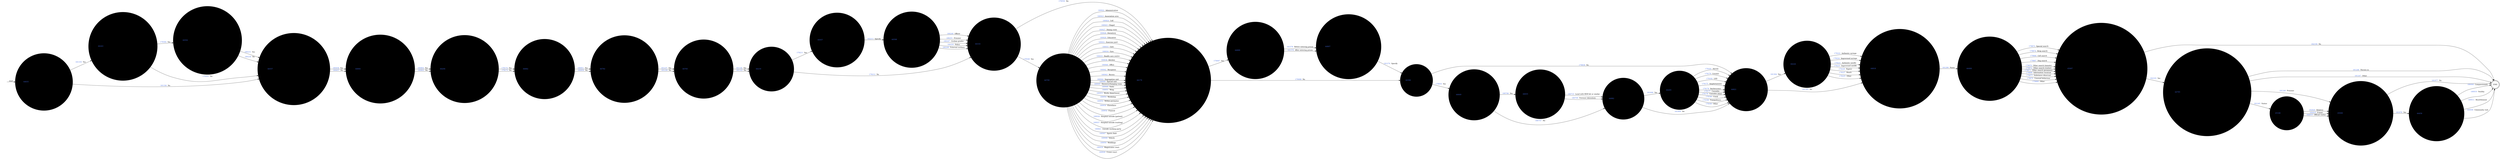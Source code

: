 digraph OLD_DRUGS {
  rankdir=LR;
  node [shape = circle];
  START_NODE [label="", shape=none];
  START_NODE -> 44835 [label = "start"];
  END_NODE [label="END", shape="doublecircle"];
  44179 [label = < <FONT COLOR="royalblue">44179 </FONT> Was a visitor suspected of involvement and arrested by the police? >, style="filled", color="#DDD"];
  44179 -> 44899 [label = < <FONT COLOR="royalblue">179087 </FONT> Yes >, style="filled", color="#DDD"];
  44179 -> 44396 [label = < <FONT COLOR="royalblue">179088 </FONT> No >, style="filled", color="#DDD"];
  44204 [label = < <FONT COLOR="royalblue">44204 </FONT> Is any member of staff facing disciplinary charges? >, style="filled", color="#DDD"];
  44204 -> 44682 [label = < <FONT COLOR="royalblue">179174 </FONT> Yes >, style="filled", color="#DDD"];
  44204 -> 44682 [label = < <FONT COLOR="royalblue">179173 </FONT> No >, style="filled", color="#DDD"];
  44205 [label = < <FONT COLOR="royalblue">44205 </FONT> Describe the drug found >, style="filled", color="#DDD"];
  44205 -> 44821 [label = < <FONT COLOR="royalblue">179181 </FONT> Heroin >, style="filled", color="#DDD"];
  44205 -> 44821 [label = < <FONT COLOR="royalblue">179179 </FONT> Cocaine >, style="filled", color="#DDD"];
  44205 -> 44821 [label = < <FONT COLOR="royalblue">179182 </FONT> LSD >, style="filled", color="#DDD"];
  44205 -> 44821 [label = < <FONT COLOR="royalblue">179175 </FONT> Amphetamines >, style="filled", color="#DDD"];
  44205 -> 44821 [label = < <FONT COLOR="royalblue">179176 </FONT> Barbiturates >, style="filled", color="#DDD"];
  44205 -> 44821 [label = < <FONT COLOR="royalblue">179177 </FONT> Cannabis >, style="filled", color="#DDD"];
  44205 -> 44821 [label = < <FONT COLOR="royalblue">179178 </FONT> Cannabis plant >, style="filled", color="#DDD"];
  44205 -> 44821 [label = < <FONT COLOR="royalblue">179180 </FONT> Crack >, style="filled", color="#DDD"];
  44205 -> 44821 [label = < <FONT COLOR="royalblue">179184 </FONT> Tranquilisers >, style="filled", color="#DDD"];
  44205 -> 44821 [label = < <FONT COLOR="royalblue">179183 </FONT> Other >, style="filled", color="#DDD"];
  44219 [label = < <FONT COLOR="royalblue">44219 </FONT> Was hospitalisation required? >, style="filled", color="#DDD"];
  44219 -> 45057 [label = < <FONT COLOR="royalblue">179211 </FONT> Yes >, style="filled", color="#DDD"];
  44219 -> 44316 [label = < <FONT COLOR="royalblue">179212 </FONT> No >, style="filled", color="#DDD"];
  44224 [label = < <FONT COLOR="royalblue">44224 </FONT> Describe drug equipment found >, style="filled", color="#DDD"];
  44224 -> 44818 [label = < <FONT COLOR="royalblue">179222 </FONT> Authentic syringe >, style="filled", color="#DDD"];
  44224 -> 44818 [label = < <FONT COLOR="royalblue">179224 </FONT> Improvised syringe >, style="filled", color="#DDD"];
  44224 -> 44818 [label = < <FONT COLOR="royalblue">179221 </FONT> Authentic needle >, style="filled", color="#DDD"];
  44224 -> 44818 [label = < <FONT COLOR="royalblue">179223 </FONT> Improvised needle >, style="filled", color="#DDD"];
  44224 -> 44818 [label = < <FONT COLOR="royalblue">179226 </FONT> Pipe(s) >, style="filled", color="#DDD"];
  44224 -> 44818 [label = < <FONT COLOR="royalblue">179227 </FONT> Roach >, style="filled", color="#DDD"];
  44224 -> 44818 [label = < <FONT COLOR="royalblue">179225 </FONT> Other >, style="filled", color="#DDD"];
  44243 [label = < <FONT COLOR="royalblue">44243 </FONT> Is the incident the subject of a police investigation? >, style="filled", color="#DDD"];
  44243 -> 44502 [label = < <FONT COLOR="royalblue">179300 </FONT> Yes >, style="filled", color="#DDD"];
  44243 -> 44557 [label = < <FONT COLOR="royalblue">179301 </FONT> No >, style="filled", color="#DDD"];
  44316 [label = < <FONT COLOR="royalblue">44316 </FONT> Is the location of the incident known? >, style="filled", color="#DDD"];
  44316 -> 44700 [label = < <FONT COLOR="royalblue">179549 </FONT> Yes >, style="filled", color="#DDD"];
  44316 -> 44179 [label = < <FONT COLOR="royalblue">179550 </FONT> No >, style="filled", color="#DDD"];
  44396 [label = < <FONT COLOR="royalblue">44396 </FONT> Was a drug found? >, style="filled", color="#DDD"];
  44396 -> 44649 [label = < <FONT COLOR="royalblue">179835 </FONT> Yes >, style="filled", color="#DDD"];
  44396 -> 44821 [label = < <FONT COLOR="royalblue">179836 </FONT> No >, style="filled", color="#DDD"];
  44408 [label = < <FONT COLOR="royalblue">44408 </FONT> Describe how the drug or equipment was found >, style="filled", color="#DDD"];
  44408 -> 45097 [label = < <FONT COLOR="royalblue">179873 </FONT> Special search >, style="filled", color="#DDD"];
  44408 -> 45097 [label = < <FONT COLOR="royalblue">179874 </FONT> Strip search >, style="filled", color="#DDD"];
  44408 -> 45097 [label = < <FONT COLOR="royalblue">179866 </FONT> Cell search >, style="filled", color="#DDD"];
  44408 -> 45097 [label = < <FONT COLOR="royalblue">179867 </FONT> Dog search >, style="filled", color="#DDD"];
  44408 -> 45097 [label = < <FONT COLOR="royalblue">179870 </FONT> Other search (inmate) >, style="filled", color="#DDD"];
  44408 -> 45097 [label = < <FONT COLOR="royalblue">179872 </FONT> Other search (visitor) >];
  44408 -> 45097 [label = < <FONT COLOR="royalblue">179871 </FONT> Other search (premises) >, style="filled", color="#DDD"];
  44408 -> 45097 [label = < <FONT COLOR="royalblue">179868 </FONT> Information received >, style="filled", color="#DDD"];
  44408 -> 45097 [label = < <FONT COLOR="royalblue">179875 </FONT> Substance observed >, style="filled", color="#DDD"];
  44408 -> 45097 [label = < <FONT COLOR="royalblue">179876 </FONT> Unusual behaviour >, style="filled", color="#DDD"];
  44408 -> 45097 [label = < <FONT COLOR="royalblue">179869 </FONT> Other >, style="filled", color="#DDD"];
  44458 [label = < <FONT COLOR="royalblue">44458 </FONT> Describe the type of temporary release >, style="filled", color="#DDD"];
  44458 -> END_NODE [label = < <FONT COLOR="royalblue">180009 </FONT> Compassionate >, style="filled", color="#DDD"];
  44458 -> END_NODE [label = < <FONT COLOR="royalblue">180010 </FONT> Facility >, style="filled", color="#DDD"];
  44458 -> END_NODE [label = < <FONT COLOR="royalblue">180011 </FONT> Resettlement >, style="filled", color="#DDD"];
  44458 -> END_NODE [label = < <FONT COLOR="royalblue">180008 </FONT> Community visit >, style="filled", color="#DDD"];
  44502 [label = < <FONT COLOR="royalblue">44502 </FONT> Has any prosecution taken place or is any pending? >, style="filled", color="#DDD"];
  44502 -> 44557 [label = < <FONT COLOR="royalblue">180231 </FONT> Yes >, style="filled", color="#DDD"];
  44502 -> 44557 [label = < <FONT COLOR="royalblue">180230 </FONT> No >, style="filled", color="#DDD"];
  44508 [label = < <FONT COLOR="royalblue">44508 </FONT> Enter description of person hospitalised >, style="filled", color="#DDD"];
  44508 -> 44316 [label = < <FONT COLOR="royalblue">180249 </FONT> Officer >, style="filled", color="#DDD"];
  44508 -> 44316 [label = < <FONT COLOR="royalblue">180251 </FONT> Prisoner >, style="filled", color="#DDD"];
  44508 -> 44316 [label = < <FONT COLOR="royalblue">180247 </FONT> Civilian grades >, style="filled", color="#DDD"];
  44508 -> 44316 [label = < <FONT COLOR="royalblue">180250 </FONT> Police >, style="filled", color="#DDD"];
  44508 -> 44316 [label = < <FONT COLOR="royalblue">180248 </FONT> External civilians >, style="filled", color="#DDD"];
  44557 [label = < <FONT COLOR="royalblue">44557 </FONT> Is the incident the subject of an internal investigation? >, style="filled", color="#DDD"];
  44557 -> 44664 [label = < <FONT COLOR="royalblue">180458 </FONT> Yes >, style="filled", color="#DDD"];
  44557 -> 44664 [label = < <FONT COLOR="royalblue">180457 </FONT> No >, style="filled", color="#DDD"];
  44635 [label = < <FONT COLOR="royalblue">44635 </FONT> How was the substance analysed? >, style="filled", color="#DDD"];
  44635 -> 44982 [label = < <FONT COLOR="royalblue">180710 </FONT> Local with BDH kit or similar >, style="filled", color="#DDD"];
  44635 -> 44982 [label = < <FONT COLOR="royalblue">180709 </FONT> Forensic laboratory >, style="filled", color="#DDD"];
  44649 [label = < <FONT COLOR="royalblue">44649 </FONT> Was the substance found analysed? >, style="filled", color="#DDD"];
  44649 -> 44635 [label = < <FONT COLOR="royalblue">180746 </FONT> Yes >, style="filled", color="#DDD"];
  44649 -> 44982 [label = < <FONT COLOR="royalblue">180747 </FONT> No >, style="filled", color="#DDD"];
  44664 [label = < <FONT COLOR="royalblue">44664 </FONT> Is the incident subject to a governor's adjudication? >, style="filled", color="#DDD"];
  44664 -> 44204 [label = < <FONT COLOR="royalblue">180804 </FONT> Yes >, style="filled", color="#DDD"];
  44664 -> 44204 [label = < <FONT COLOR="royalblue">180803 </FONT> No >, style="filled", color="#DDD"];
  44682 [label = < <FONT COLOR="royalblue">44682 </FONT> Is there any media interest in this incident? >, style="filled", color="#DDD"];
  44682 -> 44792 [label = < <FONT COLOR="royalblue">180851 </FONT> Yes >, style="filled", color="#DDD"];
  44682 -> 44792 [label = < <FONT COLOR="royalblue">180850 </FONT> No >, style="filled", color="#DDD"];
  44700 [label = < <FONT COLOR="royalblue">44700 </FONT> What was the location of the incident? >, style="filled", color="#DDD"];
  44700 -> 44179 [label = < <FONT COLOR="royalblue">180922 </FONT> Administration >, style="filled", color="#DDD"];
  44700 -> 44179 [label = < <FONT COLOR="royalblue">180923 </FONT> Association area >, style="filled", color="#DDD"];
  44700 -> 44179 [label = < <FONT COLOR="royalblue">180924 </FONT> Cell >, style="filled", color="#DDD"];
  44700 -> 44179 [label = < <FONT COLOR="royalblue">180925 </FONT> Chapel >, style="filled", color="#DDD"];
  44700 -> 44179 [label = < <FONT COLOR="royalblue">180927 </FONT> Dining room >, style="filled", color="#DDD"];
  44700 -> 44179 [label = < <FONT COLOR="royalblue">180928 </FONT> Dormitory >, style="filled", color="#DDD"];
  44700 -> 44179 [label = < <FONT COLOR="royalblue">180929 </FONT> Education >, style="filled", color="#DDD"];
  44700 -> 44179 [label = < <FONT COLOR="royalblue">180931 </FONT> Exercise yard >, style="filled", color="#DDD"];
  44700 -> 44179 [label = < <FONT COLOR="royalblue">180933 </FONT> Gate >, style="filled", color="#DDD"];
  44700 -> 44179 [label = < <FONT COLOR="royalblue">180934 </FONT> Gym >, style="filled", color="#DDD"];
  44700 -> 44179 [label = < <FONT COLOR="royalblue">180935 </FONT> Health care centre >, style="filled", color="#DDD"];
  44700 -> 44179 [label = < <FONT COLOR="royalblue">180938 </FONT> Kitchen >, style="filled", color="#DDD"];
  44700 -> 44179 [label = < <FONT COLOR="royalblue">180940 </FONT> Office >, style="filled", color="#DDD"];
  44700 -> 44179 [label = < <FONT COLOR="royalblue">180942 </FONT> Reception >, style="filled", color="#DDD"];
  44700 -> 44179 [label = < <FONT COLOR="royalblue">180943 </FONT> Recess >, style="filled", color="#DDD"];
  44700 -> 44179 [label = < <FONT COLOR="royalblue">180944 </FONT> Segregation unit >, style="filled", color="#DDD"];
  44700 -> 44179 [label = < <FONT COLOR="royalblue">180946 </FONT> Special unit >, style="filled", color="#DDD"];
  44700 -> 44179 [label = < <FONT COLOR="royalblue">180945 </FONT> Showers/changing room >, style="filled", color="#DDD"];
  44700 -> 44179 [label = < <FONT COLOR="royalblue">180949 </FONT> Visits >, style="filled", color="#DDD"];
  44700 -> 44179 [label = < <FONT COLOR="royalblue">180951 </FONT> Wing >, style="filled", color="#DDD"];
  44700 -> 44179 [label = < <FONT COLOR="royalblue">180953 </FONT> Works department >, style="filled", color="#DDD"];
  44700 -> 44179 [label = < <FONT COLOR="royalblue">180954 </FONT> Workshop >, style="filled", color="#DDD"];
  44700 -> 44179 [label = < <FONT COLOR="royalblue">180952 </FONT> Within perimeter >, style="filled", color="#DDD"];
  44700 -> 44179 [label = < <FONT COLOR="royalblue">180930 </FONT> Elsewhere >, style="filled", color="#DDD"];
  44700 -> 44179 [label = < <FONT COLOR="royalblue">180932 </FONT> Funeral >, style="filled", color="#DDD"];
  44700 -> 44179 [label = < <FONT COLOR="royalblue">180936 </FONT> Hospital outside (patient) >, style="filled", color="#DDD"];
  44700 -> 44179 [label = < <FONT COLOR="royalblue">180937 </FONT> Hospital outside (visiting) >, style="filled", color="#DDD"];
  44700 -> 44179 [label = < <FONT COLOR="royalblue">180941 </FONT> Outside working party >, style="filled", color="#DDD"];
  44700 -> 44179 [label = < <FONT COLOR="royalblue">180947 </FONT> Sports field >, style="filled", color="#DDD"];
  44700 -> 44179 [label = < <FONT COLOR="royalblue">180948 </FONT> Vehicle >, style="filled", color="#DDD"];
  44700 -> 44179 [label = < <FONT COLOR="royalblue">180950 </FONT> Weddings >, style="filled", color="#DDD"];
  44700 -> 44179 [label = < <FONT COLOR="royalblue">180939 </FONT> Magistrates court >, style="filled", color="#DDD"];
  44700 -> 44179 [label = < <FONT COLOR="royalblue">180926 </FONT> Crown court >, style="filled", color="#DDD"];
  44765 [label = < <FONT COLOR="royalblue">44765 </FONT> Is this incident associated with an assault? >, style="filled", color="#DDD"];
  44765 -> 44219 [label = < <FONT COLOR="royalblue">181144 </FONT> Yes >, style="filled", color="#DDD"];
  44765 -> 44219 [label = < <FONT COLOR="royalblue">181143 </FONT> No >, style="filled", color="#DDD"];
  44792 [label = < <FONT COLOR="royalblue">44792 </FONT> Has the prison service press office been informed? >, style="filled", color="#DDD"];
  44792 -> 44765 [label = < <FONT COLOR="royalblue">181237 </FONT> Yes >, style="filled", color="#DDD"];
  44792 -> 44765 [label = < <FONT COLOR="royalblue">181236 </FONT> No >, style="filled", color="#DDD"];
  44795 [label = < <FONT COLOR="royalblue">44795 </FONT> Describe the drug/equipment method of entry into the establishment >, style="filled", color="#DDD"];
  44795 -> 45008 [label = < <FONT COLOR="royalblue">181246 </FONT> Prisoner >, style="filled", color="#DDD"];
  44795 -> 45168 [label = < <FONT COLOR="royalblue">181245 </FONT> Visitor >, style="filled", color="#DDD"];
  44795 -> END_NODE [label = < <FONT COLOR="royalblue">181248 </FONT> Thrown in >, style="filled", color="#DDD"];
  44795 -> END_NODE [label = < <FONT COLOR="royalblue">181247 </FONT> Other >, style="filled", color="#DDD"];
  44807 [label = < <FONT COLOR="royalblue">44807 </FONT> To which police station was the visitor taken to? >, style="filled", color="#DDD"];
  44807 -> 44396 [label = < <FONT COLOR="royalblue">181274 </FONT> Specify >, style="filled", color="#DDD"];
  44818 [label = < <FONT COLOR="royalblue">44818 </FONT> To which police station are seized drugs sent for destruction? >, style="filled", color="#DDD"];
  44818 -> 44408 [label = < <FONT COLOR="royalblue">181299 </FONT> Name >, style="filled", color="#DDD"];
  44821 [label = < <FONT COLOR="royalblue">44821 </FONT> Was drug equipment found? >, style="filled", color="#DDD"];
  44821 -> 44224 [label = < <FONT COLOR="royalblue">181304 </FONT> Yes >, style="filled", color="#DDD"];
  44821 -> 44818 [label = < <FONT COLOR="royalblue">181305 </FONT> No >, style="filled", color="#DDD"];
  44835 [label = < <FONT COLOR="royalblue">44835 </FONT> Were the police informed of the incident? >, style="filled", color="#DDD"];
  44835 -> 44243 [label = < <FONT COLOR="royalblue">181335 </FONT> Yes >, style="filled", color="#DDD"];
  44835 -> 44557 [label = < <FONT COLOR="royalblue">181336 </FONT> No >, style="filled", color="#DDD"];
  44899 [label = < <FONT COLOR="royalblue">44899 </FONT> Describe circumstances of visitors arrest >, style="filled", color="#DDD"];
  44899 -> 44807 [label = < <FONT COLOR="royalblue">181579 </FONT> Before entering prison >, style="filled", color="#DDD"];
  44899 -> 44807 [label = < <FONT COLOR="royalblue">181578 </FONT> After entering prison >, style="filled", color="#DDD"];
  44982 [label = < <FONT COLOR="royalblue">44982 </FONT> Was the substance a drug? >, style="filled", color="#DDD"];
  44982 -> 44205 [label = < <FONT COLOR="royalblue">181908 </FONT> Yes >, style="filled", color="#DDD"];
  44982 -> 44821 [label = < <FONT COLOR="royalblue">181909 </FONT> No >, style="filled", color="#DDD"];
  45008 [label = < <FONT COLOR="royalblue">45008 </FONT> Were the drugs obtained on temporary release? >, style="filled", color="#DDD"];
  45008 -> 44458 [label = < <FONT COLOR="royalblue">181976 </FONT> Yes >, style="filled", color="#DDD"];
  45008 -> END_NODE [label = < <FONT COLOR="royalblue">181977 </FONT> No >, style="filled", color="#DDD"];
  45057 [label = < <FONT COLOR="royalblue">45057 </FONT> Describe the reason for hospitalisation >, style="filled", color="#DDD"];
  45057 -> 44508 [label = < <FONT COLOR="royalblue">182213 </FONT> Specify >, style="filled", color="#DDD"];
  45097 [label = < <FONT COLOR="royalblue">45097 </FONT> Is the method of entry of drug/equipment into the establishment known? >, style="filled", color="#DDD"];
  45097 -> 44795 [label = < <FONT COLOR="royalblue">182335 </FONT> Yes >, style="filled", color="#DDD"];
  45097 -> END_NODE [label = < <FONT COLOR="royalblue">182336 </FONT> No >, style="filled", color="#DDD"];
  45168 [label = < <FONT COLOR="royalblue">45168 </FONT> Describe the visitor >, style="filled", color="#DDD"];
  45168 -> 45008 [label = < <FONT COLOR="royalblue">182620 </FONT> Relative >, style="filled", color="#DDD"];
  45168 -> 45008 [label = < <FONT COLOR="royalblue">182618 </FONT> Friend >, style="filled", color="#DDD"];
  45168 -> 45008 [label = < <FONT COLOR="royalblue">182619 </FONT> Official visitor >, style="filled", color="#DDD"];
}
